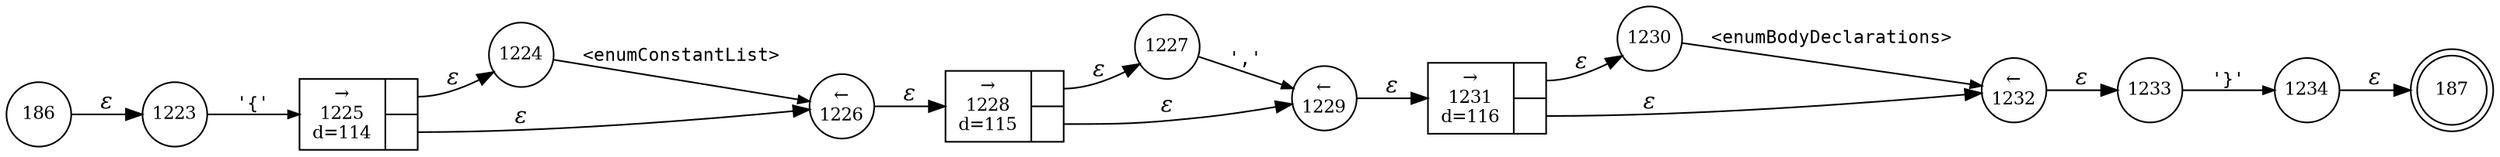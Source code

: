 digraph ATN {
rankdir=LR;
s187[fontsize=11, label="187", shape=doublecircle, fixedsize=true, width=.6];
s1223[fontsize=11,label="1223", shape=circle, fixedsize=true, width=.55, peripheries=1];
s1224[fontsize=11,label="1224", shape=circle, fixedsize=true, width=.55, peripheries=1];
s1225[fontsize=11,label="{&rarr;\n1225\nd=114|{<p0>|<p1>}}", shape=record, fixedsize=false, peripheries=1];
s1226[fontsize=11,label="&larr;\n1226", shape=circle, fixedsize=true, width=.55, peripheries=1];
s1227[fontsize=11,label="1227", shape=circle, fixedsize=true, width=.55, peripheries=1];
s1228[fontsize=11,label="{&rarr;\n1228\nd=115|{<p0>|<p1>}}", shape=record, fixedsize=false, peripheries=1];
s1229[fontsize=11,label="&larr;\n1229", shape=circle, fixedsize=true, width=.55, peripheries=1];
s1230[fontsize=11,label="1230", shape=circle, fixedsize=true, width=.55, peripheries=1];
s1231[fontsize=11,label="{&rarr;\n1231\nd=116|{<p0>|<p1>}}", shape=record, fixedsize=false, peripheries=1];
s1232[fontsize=11,label="&larr;\n1232", shape=circle, fixedsize=true, width=.55, peripheries=1];
s1233[fontsize=11,label="1233", shape=circle, fixedsize=true, width=.55, peripheries=1];
s1234[fontsize=11,label="1234", shape=circle, fixedsize=true, width=.55, peripheries=1];
s186[fontsize=11,label="186", shape=circle, fixedsize=true, width=.55, peripheries=1];
s186 -> s1223 [fontname="Times-Italic", label="&epsilon;"];
s1223 -> s1225 [fontsize=11, fontname="Courier", arrowsize=.7, label = "'{'", arrowhead = normal];
s1225:p0 -> s1224 [fontname="Times-Italic", label="&epsilon;"];
s1225:p1 -> s1226 [fontname="Times-Italic", label="&epsilon;"];
s1224 -> s1226 [fontsize=11, fontname="Courier", arrowsize=.7, label = "<enumConstantList>", arrowhead = normal];
s1226 -> s1228 [fontname="Times-Italic", label="&epsilon;"];
s1228:p0 -> s1227 [fontname="Times-Italic", label="&epsilon;"];
s1228:p1 -> s1229 [fontname="Times-Italic", label="&epsilon;"];
s1227 -> s1229 [fontsize=11, fontname="Courier", arrowsize=.7, label = "','", arrowhead = normal];
s1229 -> s1231 [fontname="Times-Italic", label="&epsilon;"];
s1231:p0 -> s1230 [fontname="Times-Italic", label="&epsilon;"];
s1231:p1 -> s1232 [fontname="Times-Italic", label="&epsilon;"];
s1230 -> s1232 [fontsize=11, fontname="Courier", arrowsize=.7, label = "<enumBodyDeclarations>", arrowhead = normal];
s1232 -> s1233 [fontname="Times-Italic", label="&epsilon;"];
s1233 -> s1234 [fontsize=11, fontname="Courier", arrowsize=.7, label = "'}'", arrowhead = normal];
s1234 -> s187 [fontname="Times-Italic", label="&epsilon;"];
}